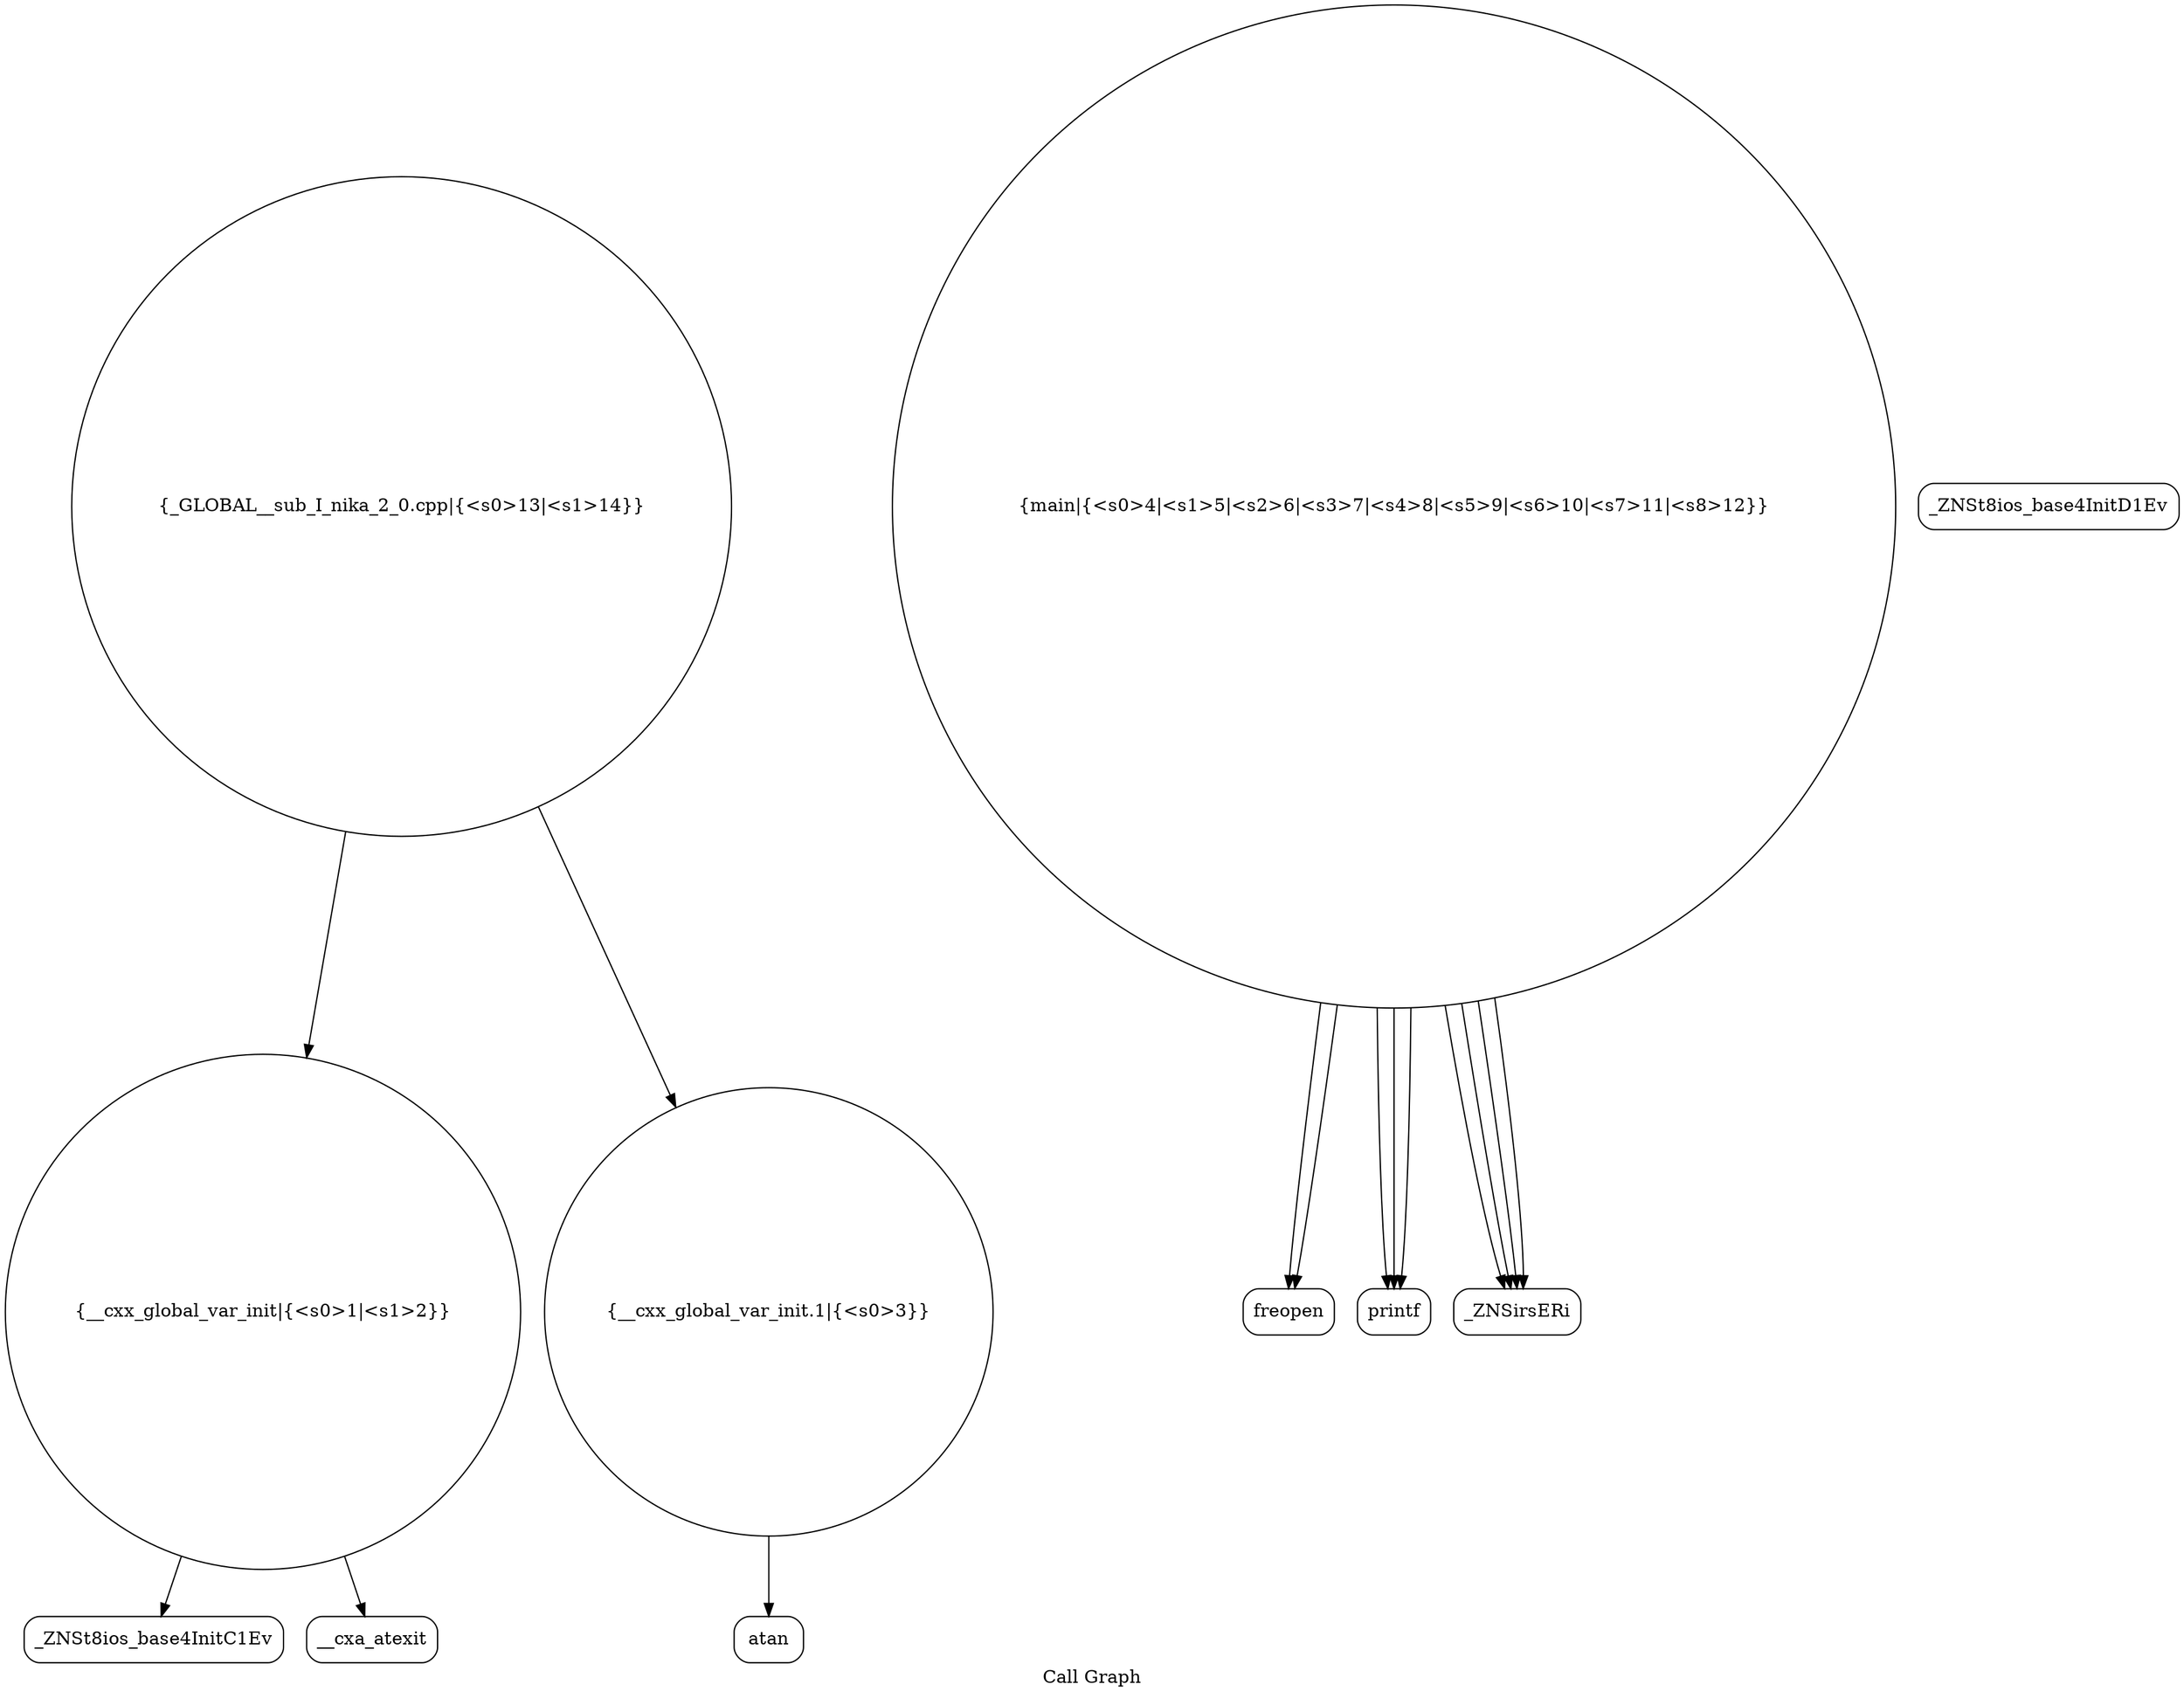 digraph "Call Graph" {
	label="Call Graph";

	Node0x55d1590bf3d0 [shape=record,shape=circle,label="{__cxx_global_var_init|{<s0>1|<s1>2}}"];
	Node0x55d1590bf3d0:s0 -> Node0x55d1590bf860[color=black];
	Node0x55d1590bf3d0:s1 -> Node0x55d1590bf960[color=black];
	Node0x55d1590bfb60 [shape=record,shape=Mrecord,label="{freopen}"];
	Node0x55d1590bf8e0 [shape=record,shape=Mrecord,label="{_ZNSt8ios_base4InitD1Ev}"];
	Node0x55d1590bfc60 [shape=record,shape=Mrecord,label="{printf}"];
	Node0x55d1590bf9e0 [shape=record,shape=circle,label="{__cxx_global_var_init.1|{<s0>3}}"];
	Node0x55d1590bf9e0:s0 -> Node0x55d1590bfa60[color=black];
	Node0x55d1590bfae0 [shape=record,shape=circle,label="{main|{<s0>4|<s1>5|<s2>6|<s3>7|<s4>8|<s5>9|<s6>10|<s7>11|<s8>12}}"];
	Node0x55d1590bfae0:s0 -> Node0x55d1590bfb60[color=black];
	Node0x55d1590bfae0:s1 -> Node0x55d1590bfb60[color=black];
	Node0x55d1590bfae0:s2 -> Node0x55d1590bfbe0[color=black];
	Node0x55d1590bfae0:s3 -> Node0x55d1590bfbe0[color=black];
	Node0x55d1590bfae0:s4 -> Node0x55d1590bfbe0[color=black];
	Node0x55d1590bfae0:s5 -> Node0x55d1590bfbe0[color=black];
	Node0x55d1590bfae0:s6 -> Node0x55d1590bfc60[color=black];
	Node0x55d1590bfae0:s7 -> Node0x55d1590bfc60[color=black];
	Node0x55d1590bfae0:s8 -> Node0x55d1590bfc60[color=black];
	Node0x55d1590bf860 [shape=record,shape=Mrecord,label="{_ZNSt8ios_base4InitC1Ev}"];
	Node0x55d1590bfbe0 [shape=record,shape=Mrecord,label="{_ZNSirsERi}"];
	Node0x55d1590bf960 [shape=record,shape=Mrecord,label="{__cxa_atexit}"];
	Node0x55d1590bfce0 [shape=record,shape=circle,label="{_GLOBAL__sub_I_nika_2_0.cpp|{<s0>13|<s1>14}}"];
	Node0x55d1590bfce0:s0 -> Node0x55d1590bf3d0[color=black];
	Node0x55d1590bfce0:s1 -> Node0x55d1590bf9e0[color=black];
	Node0x55d1590bfa60 [shape=record,shape=Mrecord,label="{atan}"];
}
